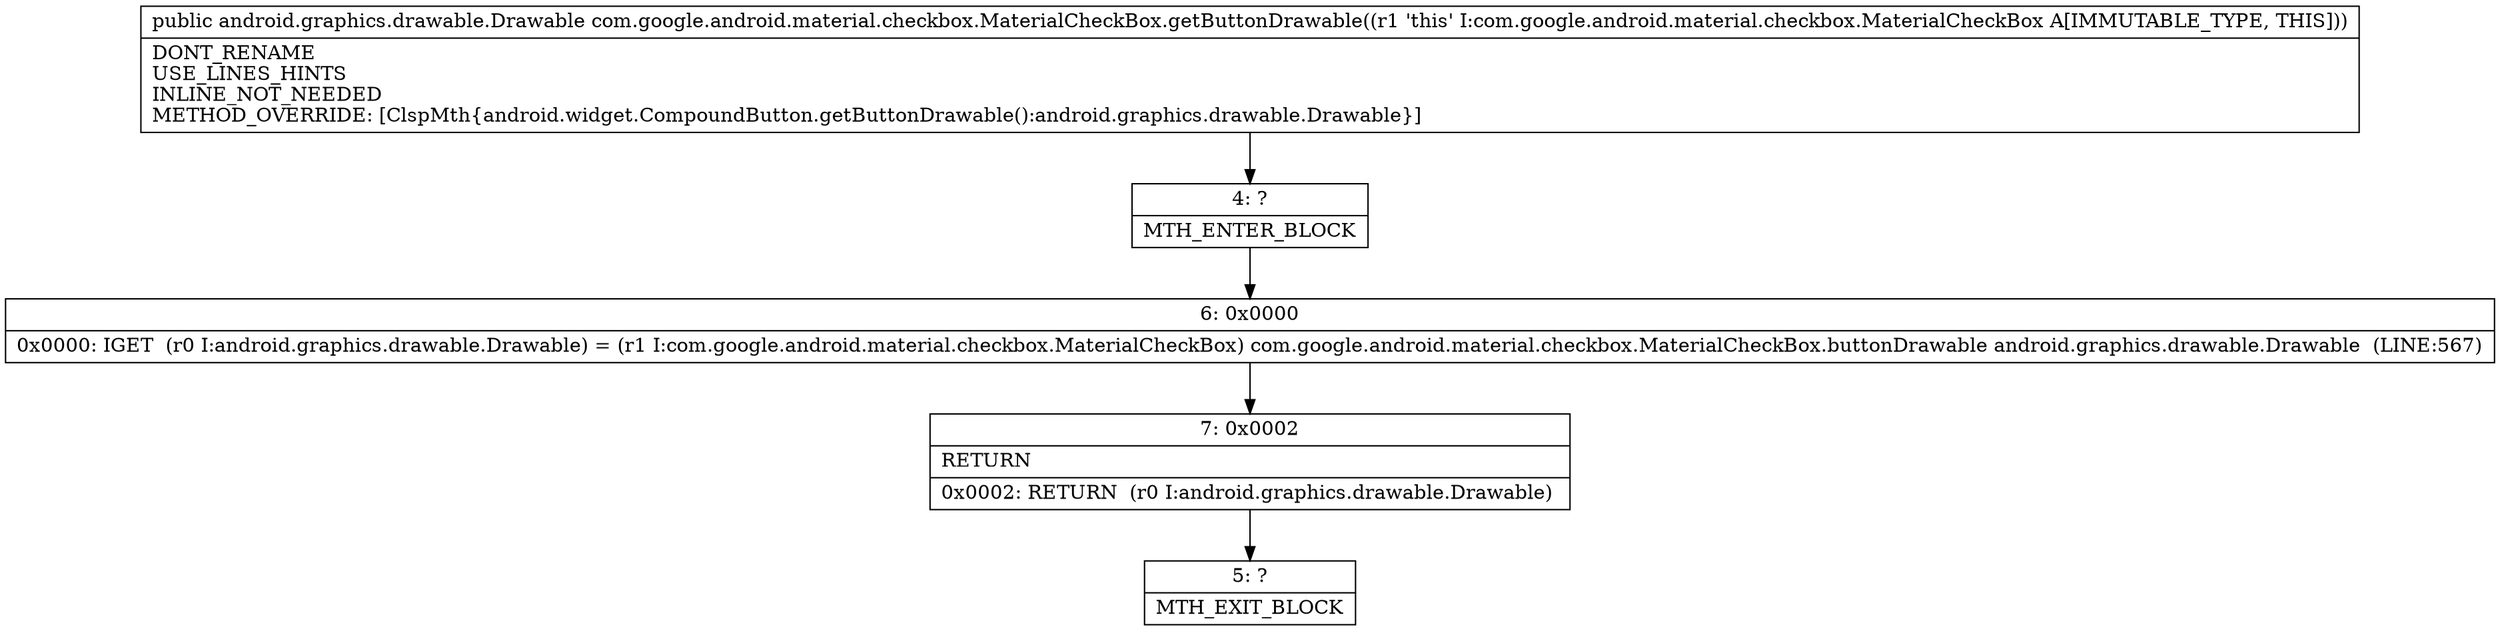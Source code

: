 digraph "CFG forcom.google.android.material.checkbox.MaterialCheckBox.getButtonDrawable()Landroid\/graphics\/drawable\/Drawable;" {
Node_4 [shape=record,label="{4\:\ ?|MTH_ENTER_BLOCK\l}"];
Node_6 [shape=record,label="{6\:\ 0x0000|0x0000: IGET  (r0 I:android.graphics.drawable.Drawable) = (r1 I:com.google.android.material.checkbox.MaterialCheckBox) com.google.android.material.checkbox.MaterialCheckBox.buttonDrawable android.graphics.drawable.Drawable  (LINE:567)\l}"];
Node_7 [shape=record,label="{7\:\ 0x0002|RETURN\l|0x0002: RETURN  (r0 I:android.graphics.drawable.Drawable) \l}"];
Node_5 [shape=record,label="{5\:\ ?|MTH_EXIT_BLOCK\l}"];
MethodNode[shape=record,label="{public android.graphics.drawable.Drawable com.google.android.material.checkbox.MaterialCheckBox.getButtonDrawable((r1 'this' I:com.google.android.material.checkbox.MaterialCheckBox A[IMMUTABLE_TYPE, THIS]))  | DONT_RENAME\lUSE_LINES_HINTS\lINLINE_NOT_NEEDED\lMETHOD_OVERRIDE: [ClspMth\{android.widget.CompoundButton.getButtonDrawable():android.graphics.drawable.Drawable\}]\l}"];
MethodNode -> Node_4;Node_4 -> Node_6;
Node_6 -> Node_7;
Node_7 -> Node_5;
}

